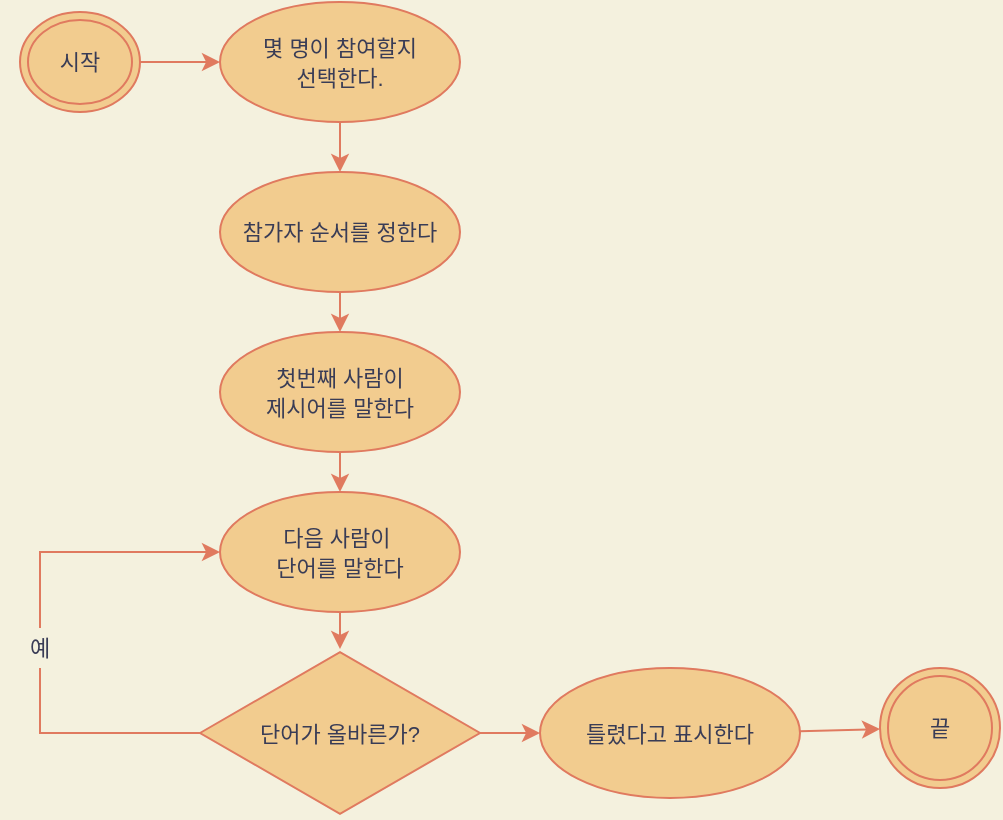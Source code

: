 <mxfile version="14.7.1" type="github">
  <diagram id="C5RBs43oDa-KdzZeNtuy" name="Page-1">
    <mxGraphModel dx="981" dy="526" grid="1" gridSize="10" guides="1" tooltips="1" connect="1" arrows="1" fold="1" page="1" pageScale="1" pageWidth="827" pageHeight="1169" background="#F4F1DE" math="0" shadow="0">
      <root>
        <mxCell id="WIyWlLk6GJQsqaUBKTNV-0" />
        <mxCell id="WIyWlLk6GJQsqaUBKTNV-1" parent="WIyWlLk6GJQsqaUBKTNV-0" />
        <mxCell id="hLxBVsBiHpTNH3ujVvt1-59" value="" style="edgeStyle=none;orthogonalLoop=1;jettySize=auto;html=1;fontSize=11;verticalAlign=top;curved=1;labelBackgroundColor=#F4F1DE;strokeColor=#E07A5F;fontColor=#393C56;" edge="1" parent="WIyWlLk6GJQsqaUBKTNV-1" source="hLxBVsBiHpTNH3ujVvt1-16" target="hLxBVsBiHpTNH3ujVvt1-58">
          <mxGeometry relative="1" as="geometry" />
        </mxCell>
        <mxCell id="hLxBVsBiHpTNH3ujVvt1-80" value="" style="edgeStyle=orthogonalEdgeStyle;rounded=0;sketch=0;orthogonalLoop=1;jettySize=auto;html=1;fontColor=#393C56;strokeColor=#E07A5F;fillColor=#F2CC8F;startArrow=none;" edge="1" parent="WIyWlLk6GJQsqaUBKTNV-1" source="hLxBVsBiHpTNH3ujVvt1-95" target="hLxBVsBiHpTNH3ujVvt1-12">
          <mxGeometry relative="1" as="geometry">
            <mxPoint x="180" y="280" as="targetPoint" />
            <Array as="points">
              <mxPoint x="110" y="290" />
            </Array>
          </mxGeometry>
        </mxCell>
        <mxCell id="hLxBVsBiHpTNH3ujVvt1-16" value="&lt;font style=&quot;font-size: 11px&quot;&gt;단어가 올바른가?&lt;/font&gt;" style="html=1;whiteSpace=wrap;aspect=fixed;shape=isoRectangle;fontSize=11;fillColor=#F2CC8F;strokeColor=#E07A5F;fontColor=#393C56;" vertex="1" parent="WIyWlLk6GJQsqaUBKTNV-1">
          <mxGeometry x="190" y="338.5" width="140" height="84" as="geometry" />
        </mxCell>
        <mxCell id="hLxBVsBiHpTNH3ujVvt1-4" value="" style="edgeStyle=orthogonalEdgeStyle;orthogonalLoop=1;jettySize=auto;html=1;curved=1;labelBackgroundColor=#F4F1DE;strokeColor=#E07A5F;fontColor=#393C56;" edge="1" parent="WIyWlLk6GJQsqaUBKTNV-1" source="hLxBVsBiHpTNH3ujVvt1-2" target="hLxBVsBiHpTNH3ujVvt1-3">
          <mxGeometry relative="1" as="geometry" />
        </mxCell>
        <mxCell id="hLxBVsBiHpTNH3ujVvt1-2" value="&lt;font style=&quot;font-size: 11px&quot;&gt;시작&lt;/font&gt;" style="ellipse;shape=doubleEllipse;whiteSpace=wrap;html=1;fillColor=#F2CC8F;strokeColor=#E07A5F;fontColor=#393C56;" vertex="1" parent="WIyWlLk6GJQsqaUBKTNV-1">
          <mxGeometry x="100" y="20" width="60" height="50" as="geometry" />
        </mxCell>
        <mxCell id="hLxBVsBiHpTNH3ujVvt1-9" value="" style="edgeStyle=orthogonalEdgeStyle;orthogonalLoop=1;jettySize=auto;html=1;curved=1;labelBackgroundColor=#F4F1DE;strokeColor=#E07A5F;fontColor=#393C56;" edge="1" parent="WIyWlLk6GJQsqaUBKTNV-1" source="hLxBVsBiHpTNH3ujVvt1-3" target="hLxBVsBiHpTNH3ujVvt1-7">
          <mxGeometry relative="1" as="geometry" />
        </mxCell>
        <mxCell id="hLxBVsBiHpTNH3ujVvt1-3" value="&lt;font style=&quot;font-size: 11px&quot;&gt;몇 명이 참여할지 &lt;br&gt;선택한다.&lt;/font&gt;" style="ellipse;whiteSpace=wrap;html=1;fillColor=#F2CC8F;strokeColor=#E07A5F;fontColor=#393C56;" vertex="1" parent="WIyWlLk6GJQsqaUBKTNV-1">
          <mxGeometry x="200" y="15" width="120" height="60" as="geometry" />
        </mxCell>
        <mxCell id="hLxBVsBiHpTNH3ujVvt1-11" value="" style="edgeStyle=orthogonalEdgeStyle;orthogonalLoop=1;jettySize=auto;html=1;curved=1;labelBackgroundColor=#F4F1DE;strokeColor=#E07A5F;fontColor=#393C56;" edge="1" parent="WIyWlLk6GJQsqaUBKTNV-1" source="hLxBVsBiHpTNH3ujVvt1-7" target="hLxBVsBiHpTNH3ujVvt1-10">
          <mxGeometry relative="1" as="geometry" />
        </mxCell>
        <mxCell id="hLxBVsBiHpTNH3ujVvt1-7" value="&lt;font style=&quot;font-size: 11px&quot;&gt;참가자 순서를 정한다&lt;/font&gt;" style="ellipse;whiteSpace=wrap;html=1;fillColor=#F2CC8F;strokeColor=#E07A5F;fontColor=#393C56;" vertex="1" parent="WIyWlLk6GJQsqaUBKTNV-1">
          <mxGeometry x="200" y="100" width="120" height="60" as="geometry" />
        </mxCell>
        <mxCell id="hLxBVsBiHpTNH3ujVvt1-13" value="" style="edgeStyle=orthogonalEdgeStyle;orthogonalLoop=1;jettySize=auto;html=1;curved=1;labelBackgroundColor=#F4F1DE;strokeColor=#E07A5F;fontColor=#393C56;" edge="1" parent="WIyWlLk6GJQsqaUBKTNV-1" source="hLxBVsBiHpTNH3ujVvt1-10" target="hLxBVsBiHpTNH3ujVvt1-12">
          <mxGeometry relative="1" as="geometry" />
        </mxCell>
        <mxCell id="hLxBVsBiHpTNH3ujVvt1-10" value="&lt;font style=&quot;font-size: 11px&quot;&gt;첫번째 사람이 &lt;br&gt;제시어를 말한다&lt;/font&gt;" style="ellipse;whiteSpace=wrap;html=1;fillColor=#F2CC8F;strokeColor=#E07A5F;fontColor=#393C56;" vertex="1" parent="WIyWlLk6GJQsqaUBKTNV-1">
          <mxGeometry x="200" y="180" width="120" height="60" as="geometry" />
        </mxCell>
        <mxCell id="hLxBVsBiHpTNH3ujVvt1-15" value="" style="edgeStyle=orthogonalEdgeStyle;orthogonalLoop=1;jettySize=auto;html=1;curved=1;labelBackgroundColor=#F4F1DE;strokeColor=#E07A5F;fontColor=#393C56;" edge="1" parent="WIyWlLk6GJQsqaUBKTNV-1" source="hLxBVsBiHpTNH3ujVvt1-12" target="hLxBVsBiHpTNH3ujVvt1-16">
          <mxGeometry relative="1" as="geometry">
            <mxPoint x="260" y="340.0" as="targetPoint" />
          </mxGeometry>
        </mxCell>
        <mxCell id="hLxBVsBiHpTNH3ujVvt1-12" value="&lt;span style=&quot;font-size: 11px&quot;&gt;다음 사람이&amp;nbsp;&lt;br&gt;단어를 말한다&lt;br&gt;&lt;/span&gt;" style="ellipse;whiteSpace=wrap;html=1;fillColor=#F2CC8F;strokeColor=#E07A5F;fontColor=#393C56;flipH=1;flipV=1;" vertex="1" parent="WIyWlLk6GJQsqaUBKTNV-1">
          <mxGeometry x="200" y="260" width="120" height="60" as="geometry" />
        </mxCell>
        <mxCell id="hLxBVsBiHpTNH3ujVvt1-63" value="" style="edgeStyle=none;orthogonalLoop=1;jettySize=auto;html=1;fontSize=11;verticalAlign=top;curved=1;labelBackgroundColor=#F4F1DE;strokeColor=#E07A5F;fontColor=#393C56;" edge="1" parent="WIyWlLk6GJQsqaUBKTNV-1" source="hLxBVsBiHpTNH3ujVvt1-58" target="hLxBVsBiHpTNH3ujVvt1-62">
          <mxGeometry relative="1" as="geometry" />
        </mxCell>
        <mxCell id="hLxBVsBiHpTNH3ujVvt1-58" value="틀렸다고 표시한다" style="ellipse;whiteSpace=wrap;html=1;fontSize=11;fillColor=#F2CC8F;strokeColor=#E07A5F;fontColor=#393C56;" vertex="1" parent="WIyWlLk6GJQsqaUBKTNV-1">
          <mxGeometry x="360" y="348" width="130" height="65" as="geometry" />
        </mxCell>
        <mxCell id="hLxBVsBiHpTNH3ujVvt1-62" value="끝" style="ellipse;shape=doubleEllipse;whiteSpace=wrap;html=1;aspect=fixed;fontSize=11;fillColor=#F2CC8F;strokeColor=#E07A5F;fontColor=#393C56;" vertex="1" parent="WIyWlLk6GJQsqaUBKTNV-1">
          <mxGeometry x="530" y="348" width="60" height="60" as="geometry" />
        </mxCell>
        <mxCell id="hLxBVsBiHpTNH3ujVvt1-95" value="예" style="text;html=1;strokeColor=none;fillColor=none;align=center;verticalAlign=middle;whiteSpace=wrap;rounded=0;sketch=0;fontColor=#393C56;fontSize=11;" vertex="1" parent="WIyWlLk6GJQsqaUBKTNV-1">
          <mxGeometry x="90" y="328" width="40" height="20" as="geometry" />
        </mxCell>
        <mxCell id="hLxBVsBiHpTNH3ujVvt1-96" value="" style="edgeStyle=orthogonalEdgeStyle;rounded=0;sketch=0;orthogonalLoop=1;jettySize=auto;html=1;fontColor=#393C56;strokeColor=#E07A5F;fillColor=#F2CC8F;endArrow=none;" edge="1" parent="WIyWlLk6GJQsqaUBKTNV-1" source="hLxBVsBiHpTNH3ujVvt1-16" target="hLxBVsBiHpTNH3ujVvt1-95">
          <mxGeometry relative="1" as="geometry">
            <mxPoint x="190.0" y="380.517" as="sourcePoint" />
            <mxPoint x="200.0" y="290.034" as="targetPoint" />
            <Array as="points">
              <mxPoint x="110" y="381" />
            </Array>
          </mxGeometry>
        </mxCell>
      </root>
    </mxGraphModel>
  </diagram>
</mxfile>
